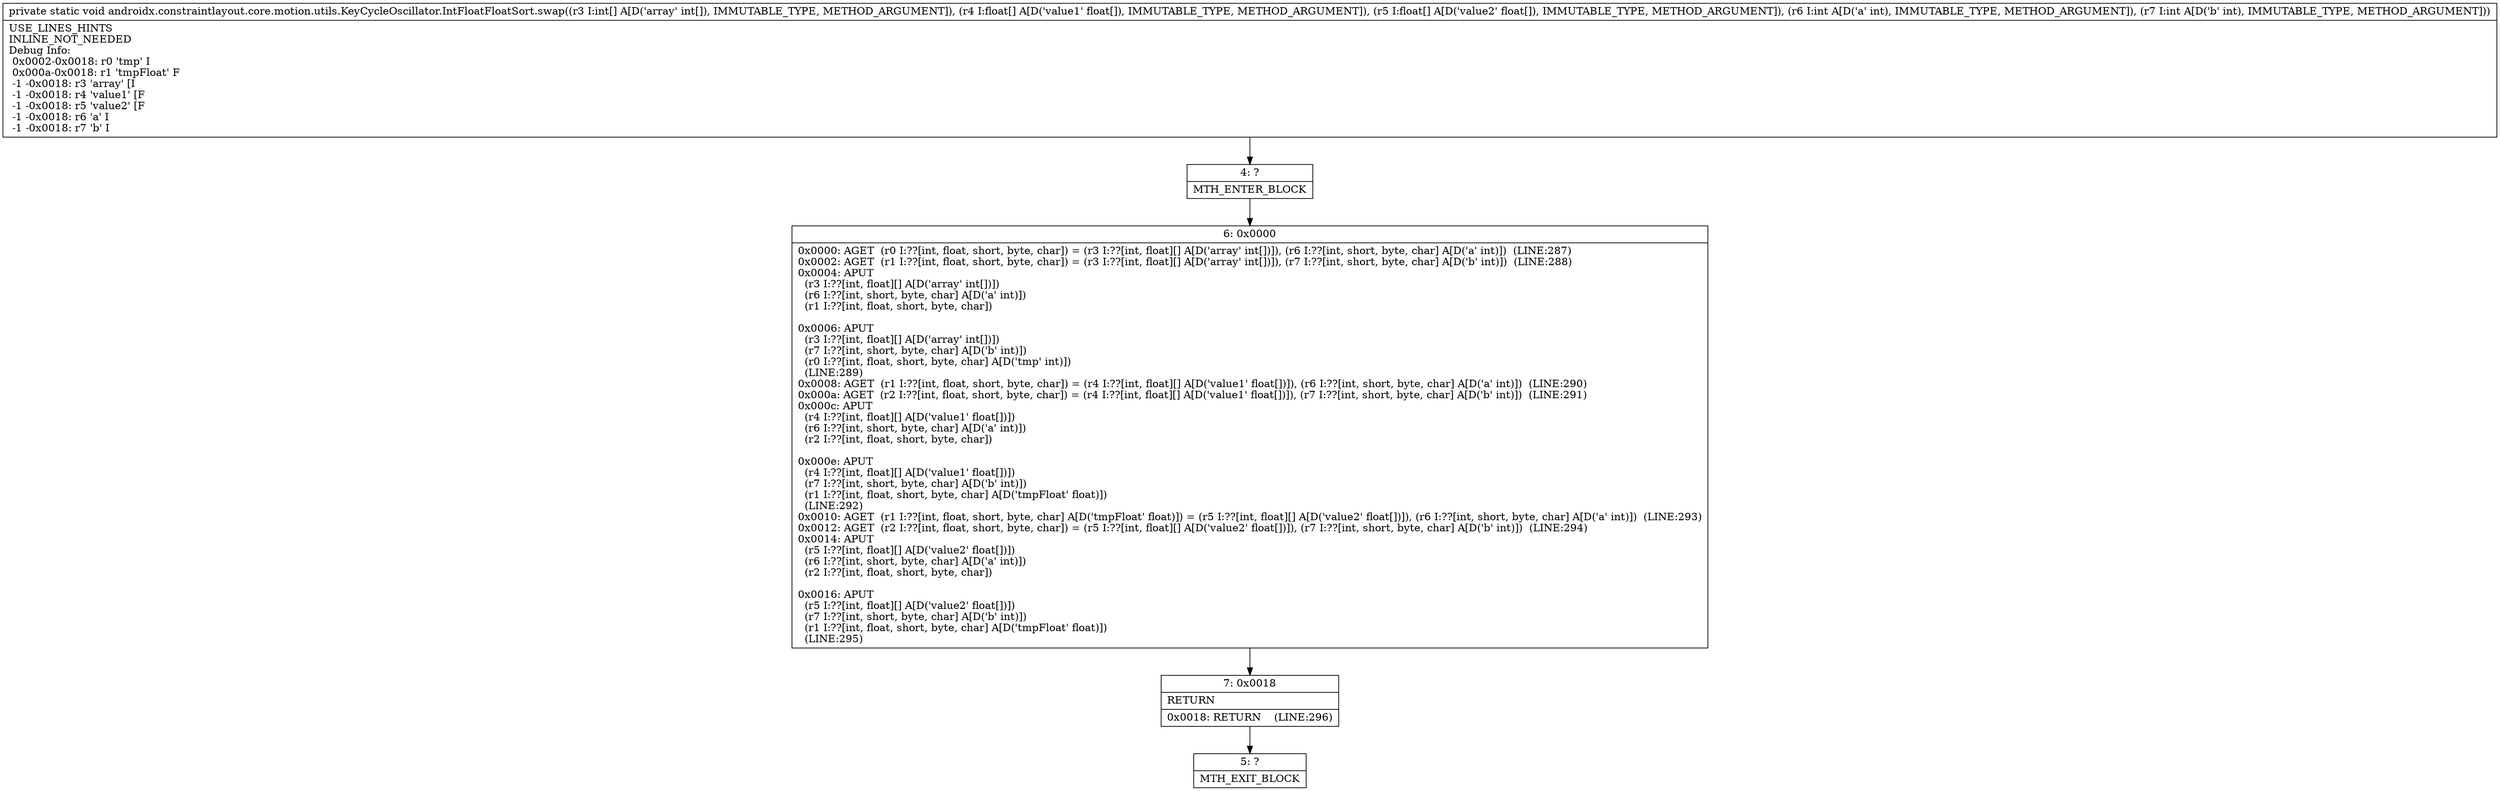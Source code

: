 digraph "CFG forandroidx.constraintlayout.core.motion.utils.KeyCycleOscillator.IntFloatFloatSort.swap([I[F[FII)V" {
Node_4 [shape=record,label="{4\:\ ?|MTH_ENTER_BLOCK\l}"];
Node_6 [shape=record,label="{6\:\ 0x0000|0x0000: AGET  (r0 I:??[int, float, short, byte, char]) = (r3 I:??[int, float][] A[D('array' int[])]), (r6 I:??[int, short, byte, char] A[D('a' int)])  (LINE:287)\l0x0002: AGET  (r1 I:??[int, float, short, byte, char]) = (r3 I:??[int, float][] A[D('array' int[])]), (r7 I:??[int, short, byte, char] A[D('b' int)])  (LINE:288)\l0x0004: APUT  \l  (r3 I:??[int, float][] A[D('array' int[])])\l  (r6 I:??[int, short, byte, char] A[D('a' int)])\l  (r1 I:??[int, float, short, byte, char])\l \l0x0006: APUT  \l  (r3 I:??[int, float][] A[D('array' int[])])\l  (r7 I:??[int, short, byte, char] A[D('b' int)])\l  (r0 I:??[int, float, short, byte, char] A[D('tmp' int)])\l  (LINE:289)\l0x0008: AGET  (r1 I:??[int, float, short, byte, char]) = (r4 I:??[int, float][] A[D('value1' float[])]), (r6 I:??[int, short, byte, char] A[D('a' int)])  (LINE:290)\l0x000a: AGET  (r2 I:??[int, float, short, byte, char]) = (r4 I:??[int, float][] A[D('value1' float[])]), (r7 I:??[int, short, byte, char] A[D('b' int)])  (LINE:291)\l0x000c: APUT  \l  (r4 I:??[int, float][] A[D('value1' float[])])\l  (r6 I:??[int, short, byte, char] A[D('a' int)])\l  (r2 I:??[int, float, short, byte, char])\l \l0x000e: APUT  \l  (r4 I:??[int, float][] A[D('value1' float[])])\l  (r7 I:??[int, short, byte, char] A[D('b' int)])\l  (r1 I:??[int, float, short, byte, char] A[D('tmpFloat' float)])\l  (LINE:292)\l0x0010: AGET  (r1 I:??[int, float, short, byte, char] A[D('tmpFloat' float)]) = (r5 I:??[int, float][] A[D('value2' float[])]), (r6 I:??[int, short, byte, char] A[D('a' int)])  (LINE:293)\l0x0012: AGET  (r2 I:??[int, float, short, byte, char]) = (r5 I:??[int, float][] A[D('value2' float[])]), (r7 I:??[int, short, byte, char] A[D('b' int)])  (LINE:294)\l0x0014: APUT  \l  (r5 I:??[int, float][] A[D('value2' float[])])\l  (r6 I:??[int, short, byte, char] A[D('a' int)])\l  (r2 I:??[int, float, short, byte, char])\l \l0x0016: APUT  \l  (r5 I:??[int, float][] A[D('value2' float[])])\l  (r7 I:??[int, short, byte, char] A[D('b' int)])\l  (r1 I:??[int, float, short, byte, char] A[D('tmpFloat' float)])\l  (LINE:295)\l}"];
Node_7 [shape=record,label="{7\:\ 0x0018|RETURN\l|0x0018: RETURN    (LINE:296)\l}"];
Node_5 [shape=record,label="{5\:\ ?|MTH_EXIT_BLOCK\l}"];
MethodNode[shape=record,label="{private static void androidx.constraintlayout.core.motion.utils.KeyCycleOscillator.IntFloatFloatSort.swap((r3 I:int[] A[D('array' int[]), IMMUTABLE_TYPE, METHOD_ARGUMENT]), (r4 I:float[] A[D('value1' float[]), IMMUTABLE_TYPE, METHOD_ARGUMENT]), (r5 I:float[] A[D('value2' float[]), IMMUTABLE_TYPE, METHOD_ARGUMENT]), (r6 I:int A[D('a' int), IMMUTABLE_TYPE, METHOD_ARGUMENT]), (r7 I:int A[D('b' int), IMMUTABLE_TYPE, METHOD_ARGUMENT]))  | USE_LINES_HINTS\lINLINE_NOT_NEEDED\lDebug Info:\l  0x0002\-0x0018: r0 'tmp' I\l  0x000a\-0x0018: r1 'tmpFloat' F\l  \-1 \-0x0018: r3 'array' [I\l  \-1 \-0x0018: r4 'value1' [F\l  \-1 \-0x0018: r5 'value2' [F\l  \-1 \-0x0018: r6 'a' I\l  \-1 \-0x0018: r7 'b' I\l}"];
MethodNode -> Node_4;Node_4 -> Node_6;
Node_6 -> Node_7;
Node_7 -> Node_5;
}

